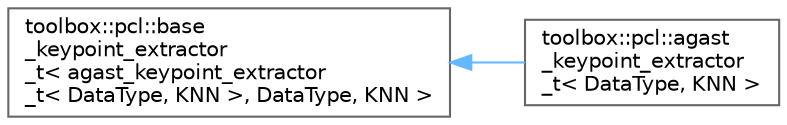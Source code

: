 digraph "Graphical Class Hierarchy"
{
 // LATEX_PDF_SIZE
  bgcolor="transparent";
  edge [fontname=Helvetica,fontsize=10,labelfontname=Helvetica,labelfontsize=10];
  node [fontname=Helvetica,fontsize=10,shape=box,height=0.2,width=0.4];
  rankdir="LR";
  Node0 [id="Node000000",label="toolbox::pcl::base\l_keypoint_extractor\l_t\< agast_keypoint_extractor\l_t\< DataType, KNN \>, DataType, KNN \>",height=0.2,width=0.4,color="grey40", fillcolor="white", style="filled",URL="$classtoolbox_1_1pcl_1_1base__keypoint__extractor__t.html",tooltip=" "];
  Node0 -> Node1 [id="edge81_Node000000_Node000001",dir="back",color="steelblue1",style="solid",tooltip=" "];
  Node1 [id="Node000001",label="toolbox::pcl::agast\l_keypoint_extractor\l_t\< DataType, KNN \>",height=0.2,width=0.4,color="grey40", fillcolor="white", style="filled",URL="$classtoolbox_1_1pcl_1_1agast__keypoint__extractor__t.html",tooltip="AGAST (Adaptive and Generic Accelerated Segment Test) 3D关键点提取器 / AGAST (Adaptive and Generic Accelera..."];
}
